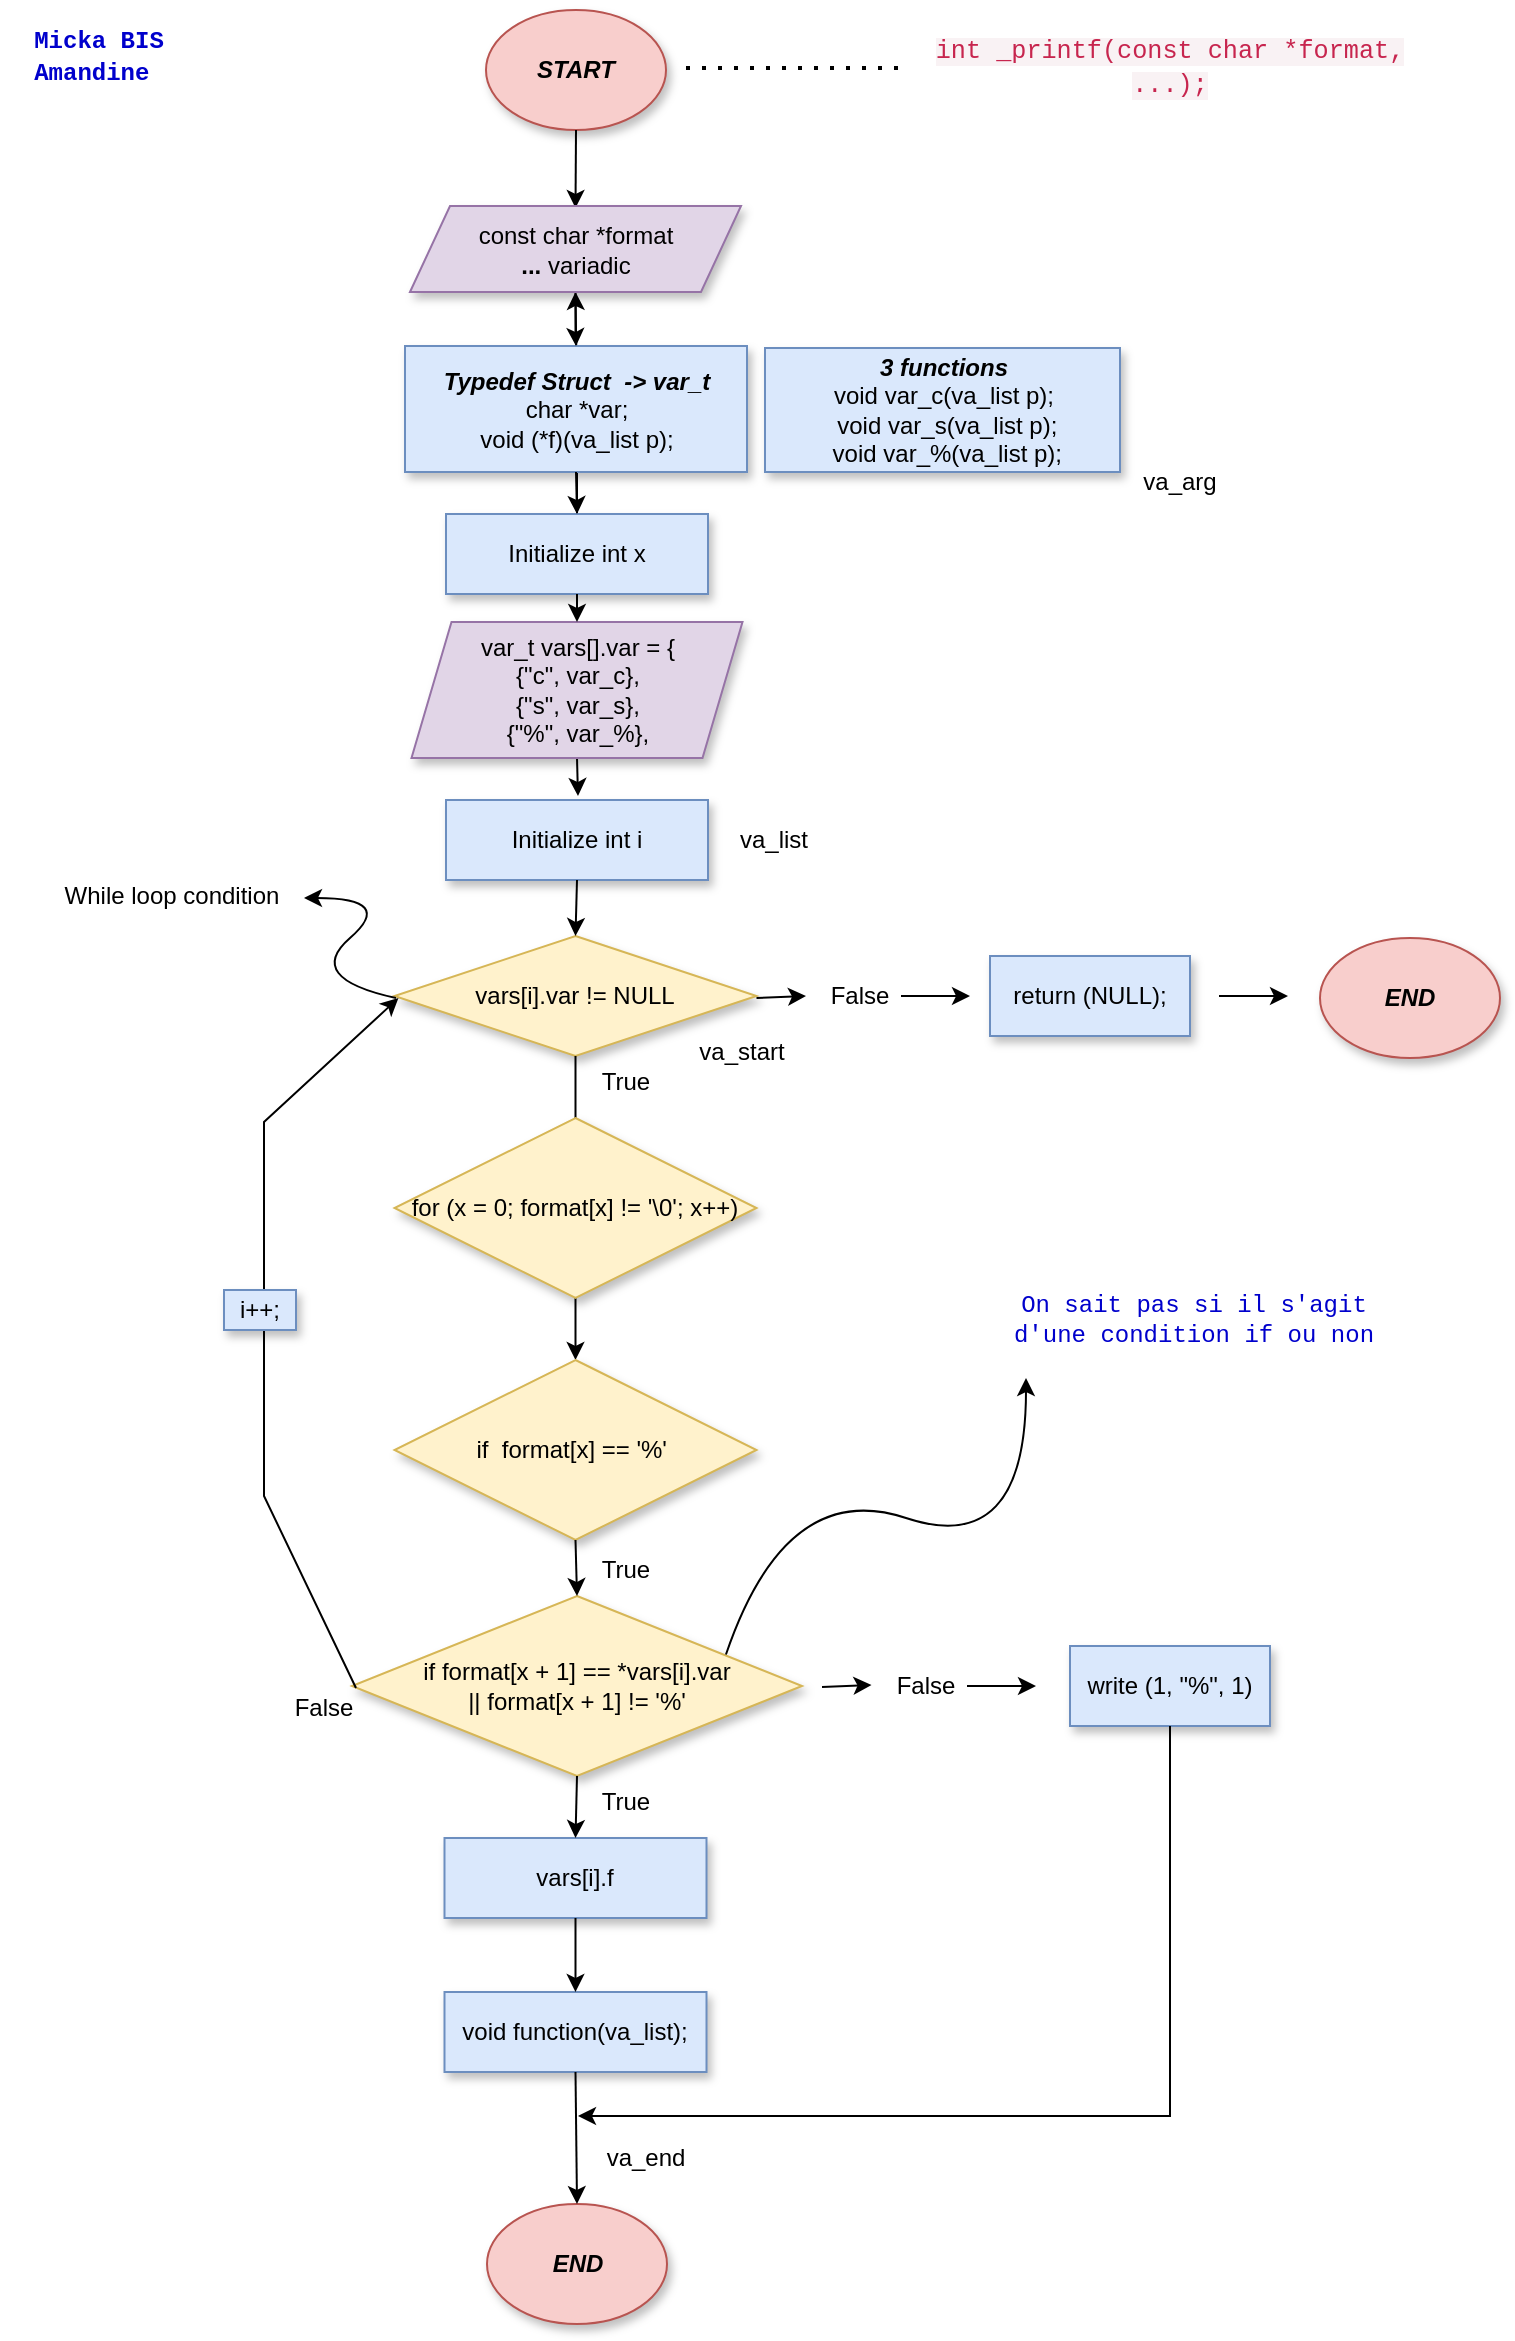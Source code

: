 <mxfile version="20.5.3" type="github">
  <diagram id="WwB0yrFr8-9Pms-kcAjm" name="Page-1">
    <mxGraphModel dx="1502" dy="688" grid="1" gridSize="10" guides="1" tooltips="1" connect="1" arrows="1" fold="1" page="1" pageScale="1" pageWidth="827" pageHeight="1169" background="#FFFFFF" math="0" shadow="0">
      <root>
        <mxCell id="0" />
        <mxCell id="1" parent="0" />
        <mxCell id="0lwGLxjgXCkEdpAq0Iga-1" value="&lt;b&gt;&lt;i&gt;START&lt;/i&gt;&lt;/b&gt;" style="ellipse;whiteSpace=wrap;html=1;shadow=1;fillColor=#f8cecc;strokeColor=#b85450;" parent="1" vertex="1">
          <mxGeometry x="270" y="4" width="90" height="60" as="geometry" />
        </mxCell>
        <mxCell id="0lwGLxjgXCkEdpAq0Iga-3" value="&lt;b&gt;&lt;i&gt;3 functions&lt;br&gt;&lt;/i&gt;&lt;/b&gt;&lt;div&gt;void var_c(va_list p);&lt;/div&gt;&lt;div&gt;&amp;nbsp;void var_s(va_list p);&lt;/div&gt;&lt;div&gt;&amp;nbsp;void var_%(va_list p);&lt;/div&gt;" style="rounded=0;whiteSpace=wrap;html=1;shadow=1;fillColor=#dae8fc;strokeColor=#6c8ebf;" parent="1" vertex="1">
          <mxGeometry x="409.5" y="173" width="177.5" height="62" as="geometry" />
        </mxCell>
        <mxCell id="0lwGLxjgXCkEdpAq0Iga-11" value="Initialize int i" style="rounded=0;whiteSpace=wrap;html=1;shadow=1;strokeWidth=1;fillColor=#dae8fc;strokeColor=#6c8ebf;" parent="1" vertex="1">
          <mxGeometry x="250" y="399" width="131" height="40" as="geometry" />
        </mxCell>
        <mxCell id="0lwGLxjgXCkEdpAq0Iga-12" value="vars[i].var != NULL" style="rhombus;whiteSpace=wrap;html=1;shadow=1;strokeWidth=1;fillColor=#fff2cc;strokeColor=#d6b656;" parent="1" vertex="1">
          <mxGeometry x="224.25" y="467" width="181" height="60" as="geometry" />
        </mxCell>
        <mxCell id="0lwGLxjgXCkEdpAq0Iga-13" value="" style="curved=1;endArrow=classic;html=1;rounded=0;" parent="1" edge="1">
          <mxGeometry width="50" height="50" relative="1" as="geometry">
            <mxPoint x="225" y="498" as="sourcePoint" />
            <mxPoint x="179" y="448" as="targetPoint" />
            <Array as="points">
              <mxPoint x="179" y="488" />
              <mxPoint x="225" y="448" />
            </Array>
          </mxGeometry>
        </mxCell>
        <mxCell id="0lwGLxjgXCkEdpAq0Iga-14" value="While loop condition" style="text;html=1;strokeColor=none;fillColor=none;align=center;verticalAlign=middle;whiteSpace=wrap;rounded=0;shadow=0;strokeWidth=1;" parent="1" vertex="1">
          <mxGeometry x="53" y="432" width="120" height="30" as="geometry" />
        </mxCell>
        <mxCell id="0lwGLxjgXCkEdpAq0Iga-15" value="" style="endArrow=classic;html=1;rounded=0;exitX=1;exitY=0.5;exitDx=0;exitDy=0;" parent="1" edge="1">
          <mxGeometry width="50" height="50" relative="1" as="geometry">
            <mxPoint x="405.25" y="498" as="sourcePoint" />
            <mxPoint x="430" y="497" as="targetPoint" />
          </mxGeometry>
        </mxCell>
        <mxCell id="0lwGLxjgXCkEdpAq0Iga-16" value="False" style="text;html=1;strokeColor=none;fillColor=none;align=center;verticalAlign=middle;whiteSpace=wrap;rounded=0;shadow=0;strokeWidth=1;" parent="1" vertex="1">
          <mxGeometry x="437" y="482" width="40" height="30" as="geometry" />
        </mxCell>
        <mxCell id="0lwGLxjgXCkEdpAq0Iga-18" value="" style="endArrow=classic;html=1;rounded=0;exitX=1;exitY=0.5;exitDx=0;exitDy=0;" parent="1" edge="1">
          <mxGeometry width="50" height="50" relative="1" as="geometry">
            <mxPoint x="477.5" y="497" as="sourcePoint" />
            <mxPoint x="512" y="497" as="targetPoint" />
          </mxGeometry>
        </mxCell>
        <mxCell id="0lwGLxjgXCkEdpAq0Iga-19" value="return (NULL);" style="rounded=0;whiteSpace=wrap;html=1;shadow=1;strokeWidth=1;fillColor=#dae8fc;strokeColor=#6c8ebf;" parent="1" vertex="1">
          <mxGeometry x="522" y="477" width="100" height="40" as="geometry" />
        </mxCell>
        <mxCell id="0lwGLxjgXCkEdpAq0Iga-21" value="" style="endArrow=classic;html=1;rounded=0;exitX=1;exitY=0.5;exitDx=0;exitDy=0;" parent="1" edge="1">
          <mxGeometry width="50" height="50" relative="1" as="geometry">
            <mxPoint x="636.5" y="497" as="sourcePoint" />
            <mxPoint x="671" y="497" as="targetPoint" />
          </mxGeometry>
        </mxCell>
        <mxCell id="0lwGLxjgXCkEdpAq0Iga-22" value="&lt;b&gt;&lt;i&gt;END&lt;/i&gt;&lt;/b&gt;" style="ellipse;whiteSpace=wrap;html=1;shadow=1;fillColor=#f8cecc;strokeColor=#b85450;" parent="1" vertex="1">
          <mxGeometry x="687" y="468" width="90" height="60" as="geometry" />
        </mxCell>
        <mxCell id="0lwGLxjgXCkEdpAq0Iga-26" value="" style="endArrow=classic;html=1;rounded=0;exitX=0.5;exitY=1;exitDx=0;exitDy=0;entryX=0.5;entryY=0;entryDx=0;entryDy=0;" parent="1" source="0lwGLxjgXCkEdpAq0Iga-1" edge="1">
          <mxGeometry width="50" height="50" relative="1" as="geometry">
            <mxPoint x="357" y="243" as="sourcePoint" />
            <mxPoint x="314.75" y="103" as="targetPoint" />
          </mxGeometry>
        </mxCell>
        <mxCell id="0lwGLxjgXCkEdpAq0Iga-30" value="if format[x + 1] == *vars[i].var&lt;br&gt;|| format[x + 1]&amp;nbsp;!= &#39;%&#39;" style="rhombus;whiteSpace=wrap;html=1;shadow=1;strokeWidth=1;fillColor=#fff2cc;strokeColor=#d6b656;" parent="1" vertex="1">
          <mxGeometry x="203" y="797" width="225" height="90" as="geometry" />
        </mxCell>
        <mxCell id="0lwGLxjgXCkEdpAq0Iga-31" value="" style="endArrow=classic;html=1;rounded=0;exitX=0.5;exitY=1;exitDx=0;exitDy=0;entryX=0.5;entryY=0;entryDx=0;entryDy=0;" parent="1" source="0lwGLxjgXCkEdpAq0Iga-12" target="0lwGLxjgXCkEdpAq0Iga-51" edge="1">
          <mxGeometry width="50" height="50" relative="1" as="geometry">
            <mxPoint x="314.75" y="681" as="sourcePoint" />
            <mxPoint x="367" y="672" as="targetPoint" />
          </mxGeometry>
        </mxCell>
        <mxCell id="0lwGLxjgXCkEdpAq0Iga-32" value="" style="endArrow=classic;html=1;rounded=0;exitX=0;exitY=0.5;exitDx=0;exitDy=0;entryX=0;entryY=0.5;entryDx=0;entryDy=0;" parent="1" edge="1">
          <mxGeometry width="50" height="50" relative="1" as="geometry">
            <mxPoint x="205" y="843" as="sourcePoint" />
            <mxPoint x="226.25" y="498" as="targetPoint" />
            <Array as="points">
              <mxPoint x="159" y="747" />
              <mxPoint x="159" y="560" />
            </Array>
          </mxGeometry>
        </mxCell>
        <mxCell id="0lwGLxjgXCkEdpAq0Iga-33" value="True" style="text;html=1;strokeColor=none;fillColor=none;align=center;verticalAlign=middle;whiteSpace=wrap;rounded=0;shadow=0;strokeWidth=1;" parent="1" vertex="1">
          <mxGeometry x="320" y="769" width="40" height="30" as="geometry" />
        </mxCell>
        <mxCell id="0lwGLxjgXCkEdpAq0Iga-34" value="False" style="text;html=1;strokeColor=none;fillColor=none;align=center;verticalAlign=middle;whiteSpace=wrap;rounded=0;shadow=0;strokeWidth=1;" parent="1" vertex="1">
          <mxGeometry x="169" y="838" width="40" height="30" as="geometry" />
        </mxCell>
        <mxCell id="0lwGLxjgXCkEdpAq0Iga-35" value="i++;" style="rounded=0;whiteSpace=wrap;html=1;shadow=1;strokeWidth=1;fillColor=#dae8fc;strokeColor=#6c8ebf;" parent="1" vertex="1">
          <mxGeometry x="139" y="644" width="36" height="20" as="geometry" />
        </mxCell>
        <mxCell id="0lwGLxjgXCkEdpAq0Iga-38" value="True" style="text;html=1;strokeColor=none;fillColor=none;align=center;verticalAlign=middle;whiteSpace=wrap;rounded=0;shadow=0;strokeWidth=1;" parent="1" vertex="1">
          <mxGeometry x="320" y="885" width="40" height="30" as="geometry" />
        </mxCell>
        <mxCell id="0lwGLxjgXCkEdpAq0Iga-40" value="vars[i].f" style="rounded=0;whiteSpace=wrap;html=1;shadow=1;strokeWidth=1;fillColor=#dae8fc;strokeColor=#6c8ebf;" parent="1" vertex="1">
          <mxGeometry x="249.25" y="918" width="131" height="40" as="geometry" />
        </mxCell>
        <mxCell id="0lwGLxjgXCkEdpAq0Iga-41" value="void function(va_list);" style="rounded=0;whiteSpace=wrap;html=1;shadow=1;strokeWidth=1;fillColor=#dae8fc;strokeColor=#6c8ebf;" parent="1" vertex="1">
          <mxGeometry x="249.25" y="995" width="131" height="40" as="geometry" />
        </mxCell>
        <mxCell id="0lwGLxjgXCkEdpAq0Iga-42" value="" style="endArrow=classic;html=1;rounded=0;exitX=0.5;exitY=1;exitDx=0;exitDy=0;entryX=0.5;entryY=0;entryDx=0;entryDy=0;" parent="1" source="0lwGLxjgXCkEdpAq0Iga-30" target="0lwGLxjgXCkEdpAq0Iga-40" edge="1">
          <mxGeometry width="50" height="50" relative="1" as="geometry">
            <mxPoint x="315.5" y="898" as="sourcePoint" />
            <mxPoint x="407" y="839" as="targetPoint" />
          </mxGeometry>
        </mxCell>
        <mxCell id="0lwGLxjgXCkEdpAq0Iga-43" value="" style="endArrow=classic;html=1;rounded=0;exitX=0.5;exitY=1;exitDx=0;exitDy=0;entryX=0.5;entryY=0;entryDx=0;entryDy=0;" parent="1" source="0lwGLxjgXCkEdpAq0Iga-40" target="0lwGLxjgXCkEdpAq0Iga-41" edge="1">
          <mxGeometry width="50" height="50" relative="1" as="geometry">
            <mxPoint x="315.5" y="973" as="sourcePoint" />
            <mxPoint x="387" y="979" as="targetPoint" />
          </mxGeometry>
        </mxCell>
        <mxCell id="0lwGLxjgXCkEdpAq0Iga-44" value="&lt;b&gt;&lt;i&gt;END&lt;/i&gt;&lt;/b&gt;" style="ellipse;whiteSpace=wrap;html=1;shadow=1;fillColor=#f8cecc;strokeColor=#b85450;" parent="1" vertex="1">
          <mxGeometry x="270.5" y="1101" width="90" height="60" as="geometry" />
        </mxCell>
        <mxCell id="0lwGLxjgXCkEdpAq0Iga-45" value="" style="endArrow=classic;html=1;rounded=0;exitX=0.5;exitY=1;exitDx=0;exitDy=0;entryX=0.5;entryY=0;entryDx=0;entryDy=0;" parent="1" source="0lwGLxjgXCkEdpAq0Iga-41" target="0lwGLxjgXCkEdpAq0Iga-44" edge="1">
          <mxGeometry width="50" height="50" relative="1" as="geometry">
            <mxPoint x="324.75" y="968" as="sourcePoint" />
            <mxPoint x="324.75" y="1005" as="targetPoint" />
          </mxGeometry>
        </mxCell>
        <mxCell id="0lwGLxjgXCkEdpAq0Iga-51" value="if&amp;nbsp; format[x] == &#39;%&#39;&amp;nbsp;" style="rhombus;whiteSpace=wrap;html=1;shadow=1;strokeWidth=1;fillColor=#fff2cc;strokeColor=#d6b656;" parent="1" vertex="1">
          <mxGeometry x="224.25" y="679" width="181" height="90" as="geometry" />
        </mxCell>
        <mxCell id="0lwGLxjgXCkEdpAq0Iga-52" value="" style="endArrow=classic;html=1;rounded=0;exitX=0.5;exitY=1;exitDx=0;exitDy=0;" parent="1" source="0lwGLxjgXCkEdpAq0Iga-96" edge="1">
          <mxGeometry width="50" height="50" relative="1" as="geometry">
            <mxPoint x="510" y="320" as="sourcePoint" />
            <mxPoint x="316" y="397" as="targetPoint" />
          </mxGeometry>
        </mxCell>
        <mxCell id="0lwGLxjgXCkEdpAq0Iga-99" value="" style="edgeStyle=orthogonalEdgeStyle;rounded=0;orthogonalLoop=1;jettySize=auto;html=1;fontFamily=Courier New;fontColor=#0000CC;" parent="1" source="0lwGLxjgXCkEdpAq0Iga-53" target="0lwGLxjgXCkEdpAq0Iga-63" edge="1">
          <mxGeometry relative="1" as="geometry" />
        </mxCell>
        <mxCell id="0lwGLxjgXCkEdpAq0Iga-53" value="Initialize int x" style="rounded=0;whiteSpace=wrap;html=1;shadow=1;strokeWidth=1;fillColor=#dae8fc;strokeColor=#6c8ebf;" parent="1" vertex="1">
          <mxGeometry x="250" y="256" width="131" height="40" as="geometry" />
        </mxCell>
        <mxCell id="0lwGLxjgXCkEdpAq0Iga-60" value="" style="endArrow=none;dashed=1;html=1;dashPattern=1 3;strokeWidth=2;rounded=0;" parent="1" edge="1">
          <mxGeometry width="50" height="50" relative="1" as="geometry">
            <mxPoint x="370" y="33" as="sourcePoint" />
            <mxPoint x="480" y="33" as="targetPoint" />
          </mxGeometry>
        </mxCell>
        <mxCell id="0lwGLxjgXCkEdpAq0Iga-61" value="&lt;span style=&quot;color: rgb(199, 37, 78); font-family: Menlo, Monaco, Consolas, &amp;quot;Courier New&amp;quot;, monospace; font-size: 12.6px; text-align: left; background-color: rgb(249, 242, 244);&quot;&gt;int _printf(const char *format, ...);&lt;/span&gt;" style="text;html=1;strokeColor=none;fillColor=none;align=center;verticalAlign=middle;whiteSpace=wrap;rounded=0;shadow=1;strokeWidth=1;" parent="1" vertex="1">
          <mxGeometry x="477" y="18" width="270" height="30" as="geometry" />
        </mxCell>
        <mxCell id="0lwGLxjgXCkEdpAq0Iga-62" value="&lt;b&gt;&lt;i&gt;Typedef Struct&amp;nbsp; -&amp;gt; var_t&lt;/i&gt;&lt;/b&gt;&lt;br&gt;char *var;&lt;br&gt;void (*f)(va_list p);" style="rounded=0;whiteSpace=wrap;html=1;shadow=1;strokeWidth=1;fillColor=#dae8fc;strokeColor=#6c8ebf;" parent="1" vertex="1">
          <mxGeometry x="229.5" y="172" width="171" height="63" as="geometry" />
        </mxCell>
        <mxCell id="0lwGLxjgXCkEdpAq0Iga-64" value="" style="edgeStyle=orthogonalEdgeStyle;rounded=0;orthogonalLoop=1;jettySize=auto;html=1;" parent="1" source="0lwGLxjgXCkEdpAq0Iga-63" target="0lwGLxjgXCkEdpAq0Iga-62" edge="1">
          <mxGeometry relative="1" as="geometry" />
        </mxCell>
        <mxCell id="0lwGLxjgXCkEdpAq0Iga-63" value="const char *format&lt;br&gt;&lt;b&gt;... &lt;/b&gt;variadic" style="shape=parallelogram;perimeter=parallelogramPerimeter;whiteSpace=wrap;html=1;fixedSize=1;shadow=1;strokeWidth=1;fillColor=#e1d5e7;strokeColor=#9673a6;" parent="1" vertex="1">
          <mxGeometry x="232" y="102" width="165.5" height="43" as="geometry" />
        </mxCell>
        <mxCell id="0lwGLxjgXCkEdpAq0Iga-67" style="edgeStyle=orthogonalEdgeStyle;rounded=0;orthogonalLoop=1;jettySize=auto;html=1;exitX=0.5;exitY=1;exitDx=0;exitDy=0;" parent="1" source="0lwGLxjgXCkEdpAq0Iga-33" target="0lwGLxjgXCkEdpAq0Iga-33" edge="1">
          <mxGeometry relative="1" as="geometry" />
        </mxCell>
        <mxCell id="0lwGLxjgXCkEdpAq0Iga-68" value="True" style="text;html=1;strokeColor=none;fillColor=none;align=center;verticalAlign=middle;whiteSpace=wrap;rounded=0;shadow=0;strokeWidth=1;" parent="1" vertex="1">
          <mxGeometry x="320" y="525" width="40" height="30" as="geometry" />
        </mxCell>
        <mxCell id="0lwGLxjgXCkEdpAq0Iga-69" value="" style="endArrow=classic;html=1;rounded=0;exitX=1;exitY=0.5;exitDx=0;exitDy=0;" parent="1" edge="1">
          <mxGeometry width="50" height="50" relative="1" as="geometry">
            <mxPoint x="438" y="842.5" as="sourcePoint" />
            <mxPoint x="462.75" y="841.5" as="targetPoint" />
          </mxGeometry>
        </mxCell>
        <mxCell id="0lwGLxjgXCkEdpAq0Iga-70" value="False" style="text;html=1;strokeColor=none;fillColor=none;align=center;verticalAlign=middle;whiteSpace=wrap;rounded=0;shadow=0;strokeWidth=1;" parent="1" vertex="1">
          <mxGeometry x="470" y="827" width="40" height="30" as="geometry" />
        </mxCell>
        <mxCell id="0lwGLxjgXCkEdpAq0Iga-71" value="" style="endArrow=classic;html=1;rounded=0;exitX=1;exitY=0.5;exitDx=0;exitDy=0;" parent="1" edge="1">
          <mxGeometry width="50" height="50" relative="1" as="geometry">
            <mxPoint x="510.5" y="842" as="sourcePoint" />
            <mxPoint x="545" y="842" as="targetPoint" />
          </mxGeometry>
        </mxCell>
        <mxCell id="0lwGLxjgXCkEdpAq0Iga-76" value="" style="endArrow=classic;html=1;rounded=0;entryX=0.5;entryY=0;entryDx=0;entryDy=0;exitX=0.5;exitY=1;exitDx=0;exitDy=0;" parent="1" source="0lwGLxjgXCkEdpAq0Iga-11" target="0lwGLxjgXCkEdpAq0Iga-12" edge="1">
          <mxGeometry width="50" height="50" relative="1" as="geometry">
            <mxPoint x="370" y="497" as="sourcePoint" />
            <mxPoint x="420" y="447" as="targetPoint" />
          </mxGeometry>
        </mxCell>
        <mxCell id="0lwGLxjgXCkEdpAq0Iga-82" value="" style="endArrow=classic;html=1;rounded=0;exitX=0.5;exitY=1;exitDx=0;exitDy=0;entryX=0.5;entryY=0;entryDx=0;entryDy=0;" parent="1" source="0lwGLxjgXCkEdpAq0Iga-62" target="0lwGLxjgXCkEdpAq0Iga-53" edge="1">
          <mxGeometry width="50" height="50" relative="1" as="geometry">
            <mxPoint x="370" y="492" as="sourcePoint" />
            <mxPoint x="315" y="250" as="targetPoint" />
          </mxGeometry>
        </mxCell>
        <mxCell id="0lwGLxjgXCkEdpAq0Iga-83" value="for (x = 0; format[x] != &#39;\0&#39;; x++)" style="rhombus;whiteSpace=wrap;html=1;shadow=1;strokeWidth=1;fillColor=#fff2cc;strokeColor=#d6b656;" parent="1" vertex="1">
          <mxGeometry x="224.25" y="558" width="181" height="90" as="geometry" />
        </mxCell>
        <mxCell id="0lwGLxjgXCkEdpAq0Iga-84" value="" style="endArrow=classic;html=1;rounded=0;exitX=0.5;exitY=1;exitDx=0;exitDy=0;entryX=0.5;entryY=0;entryDx=0;entryDy=0;" parent="1" source="0lwGLxjgXCkEdpAq0Iga-51" target="0lwGLxjgXCkEdpAq0Iga-30" edge="1">
          <mxGeometry width="50" height="50" relative="1" as="geometry">
            <mxPoint x="290" y="657" as="sourcePoint" />
            <mxPoint x="340" y="607" as="targetPoint" />
          </mxGeometry>
        </mxCell>
        <mxCell id="0lwGLxjgXCkEdpAq0Iga-85" value="va_arg" style="text;html=1;strokeColor=none;fillColor=none;align=center;verticalAlign=middle;whiteSpace=wrap;rounded=0;shadow=1;strokeWidth=1;" parent="1" vertex="1">
          <mxGeometry x="587" y="225" width="60" height="30" as="geometry" />
        </mxCell>
        <mxCell id="0lwGLxjgXCkEdpAq0Iga-86" value="va_list" style="text;html=1;strokeColor=none;fillColor=none;align=center;verticalAlign=middle;whiteSpace=wrap;rounded=0;shadow=1;strokeWidth=1;" parent="1" vertex="1">
          <mxGeometry x="384" y="404" width="60" height="30" as="geometry" />
        </mxCell>
        <mxCell id="0lwGLxjgXCkEdpAq0Iga-87" value="va_end" style="text;html=1;strokeColor=none;fillColor=none;align=center;verticalAlign=middle;whiteSpace=wrap;rounded=0;shadow=1;strokeWidth=1;" parent="1" vertex="1">
          <mxGeometry x="320" y="1061" width="60" height="34" as="geometry" />
        </mxCell>
        <mxCell id="0lwGLxjgXCkEdpAq0Iga-88" value="write (1, &quot;%&quot;, 1)" style="rounded=0;whiteSpace=wrap;html=1;shadow=1;strokeWidth=1;fillColor=#dae8fc;strokeColor=#6c8ebf;" parent="1" vertex="1">
          <mxGeometry x="562" y="822" width="100" height="40" as="geometry" />
        </mxCell>
        <mxCell id="0lwGLxjgXCkEdpAq0Iga-89" value="" style="endArrow=classic;html=1;rounded=0;exitX=0.5;exitY=1;exitDx=0;exitDy=0;" parent="1" source="0lwGLxjgXCkEdpAq0Iga-88" edge="1">
          <mxGeometry width="50" height="50" relative="1" as="geometry">
            <mxPoint x="420" y="977" as="sourcePoint" />
            <mxPoint x="316" y="1057" as="targetPoint" />
            <Array as="points">
              <mxPoint x="612" y="1057" />
            </Array>
          </mxGeometry>
        </mxCell>
        <mxCell id="0lwGLxjgXCkEdpAq0Iga-90" value="va_start" style="text;html=1;strokeColor=none;fillColor=none;align=center;verticalAlign=middle;whiteSpace=wrap;rounded=0;shadow=1;strokeWidth=1;" parent="1" vertex="1">
          <mxGeometry x="368" y="510" width="60" height="30" as="geometry" />
        </mxCell>
        <mxCell id="0lwGLxjgXCkEdpAq0Iga-95" value="&lt;div style=&quot;text-align: left;&quot;&gt;&lt;span style=&quot;background-color: initial;&quot;&gt;&lt;b&gt;&lt;font color=&quot;#0000cc&quot; face=&quot;Courier New&quot;&gt;Micka BIS&lt;/font&gt;&lt;/b&gt;&lt;/span&gt;&lt;/div&gt;&lt;div style=&quot;text-align: left;&quot;&gt;&lt;span style=&quot;background-color: initial;&quot;&gt;&lt;b&gt;&lt;font color=&quot;#0000cc&quot; face=&quot;Courier New&quot;&gt;Amandine&lt;/font&gt;&lt;/b&gt;&lt;/span&gt;&lt;/div&gt;" style="text;html=1;strokeColor=none;fillColor=none;align=center;verticalAlign=middle;whiteSpace=wrap;rounded=0;shadow=1;strokeWidth=1;" parent="1" vertex="1">
          <mxGeometry x="31" y="12" width="91" height="30" as="geometry" />
        </mxCell>
        <mxCell id="0lwGLxjgXCkEdpAq0Iga-96" value="var_t vars[].var = {&lt;br&gt;{&quot;c&quot;, var_c},&lt;br&gt;{&quot;s&quot;, var_s},&lt;br&gt;{&quot;%&quot;, var_%}," style="shape=parallelogram;perimeter=parallelogramPerimeter;whiteSpace=wrap;html=1;fixedSize=1;shadow=1;strokeWidth=1;fillColor=#e1d5e7;strokeColor=#9673a6;" parent="1" vertex="1">
          <mxGeometry x="232.75" y="310" width="165.5" height="68" as="geometry" />
        </mxCell>
        <mxCell id="0lwGLxjgXCkEdpAq0Iga-98" value="" style="endArrow=classic;html=1;rounded=0;fontFamily=Courier New;fontColor=#0000CC;exitX=0.5;exitY=1;exitDx=0;exitDy=0;entryX=0.5;entryY=0;entryDx=0;entryDy=0;" parent="1" source="0lwGLxjgXCkEdpAq0Iga-53" target="0lwGLxjgXCkEdpAq0Iga-96" edge="1">
          <mxGeometry width="50" height="50" relative="1" as="geometry">
            <mxPoint x="490" y="360" as="sourcePoint" />
            <mxPoint x="550" y="340" as="targetPoint" />
          </mxGeometry>
        </mxCell>
        <mxCell id="0lwGLxjgXCkEdpAq0Iga-107" value="" style="curved=1;endArrow=classic;html=1;rounded=0;fontFamily=Courier New;fontColor=#0000CC;exitX=0.831;exitY=0.347;exitDx=0;exitDy=0;exitPerimeter=0;" parent="1" edge="1">
          <mxGeometry width="50" height="50" relative="1" as="geometry">
            <mxPoint x="389.975" y="826.23" as="sourcePoint" />
            <mxPoint x="540" y="688" as="targetPoint" />
            <Array as="points">
              <mxPoint x="420" y="738" />
              <mxPoint x="540" y="778" />
            </Array>
          </mxGeometry>
        </mxCell>
        <mxCell id="0lwGLxjgXCkEdpAq0Iga-108" value="On sait pas si il s&#39;agit d&#39;une condition if ou non" style="text;html=1;strokeColor=none;fillColor=none;align=center;verticalAlign=middle;whiteSpace=wrap;rounded=0;shadow=1;strokeWidth=1;fontFamily=Courier New;fontColor=#0000CC;" parent="1" vertex="1">
          <mxGeometry x="530" y="644" width="188" height="30" as="geometry" />
        </mxCell>
      </root>
    </mxGraphModel>
  </diagram>
</mxfile>
